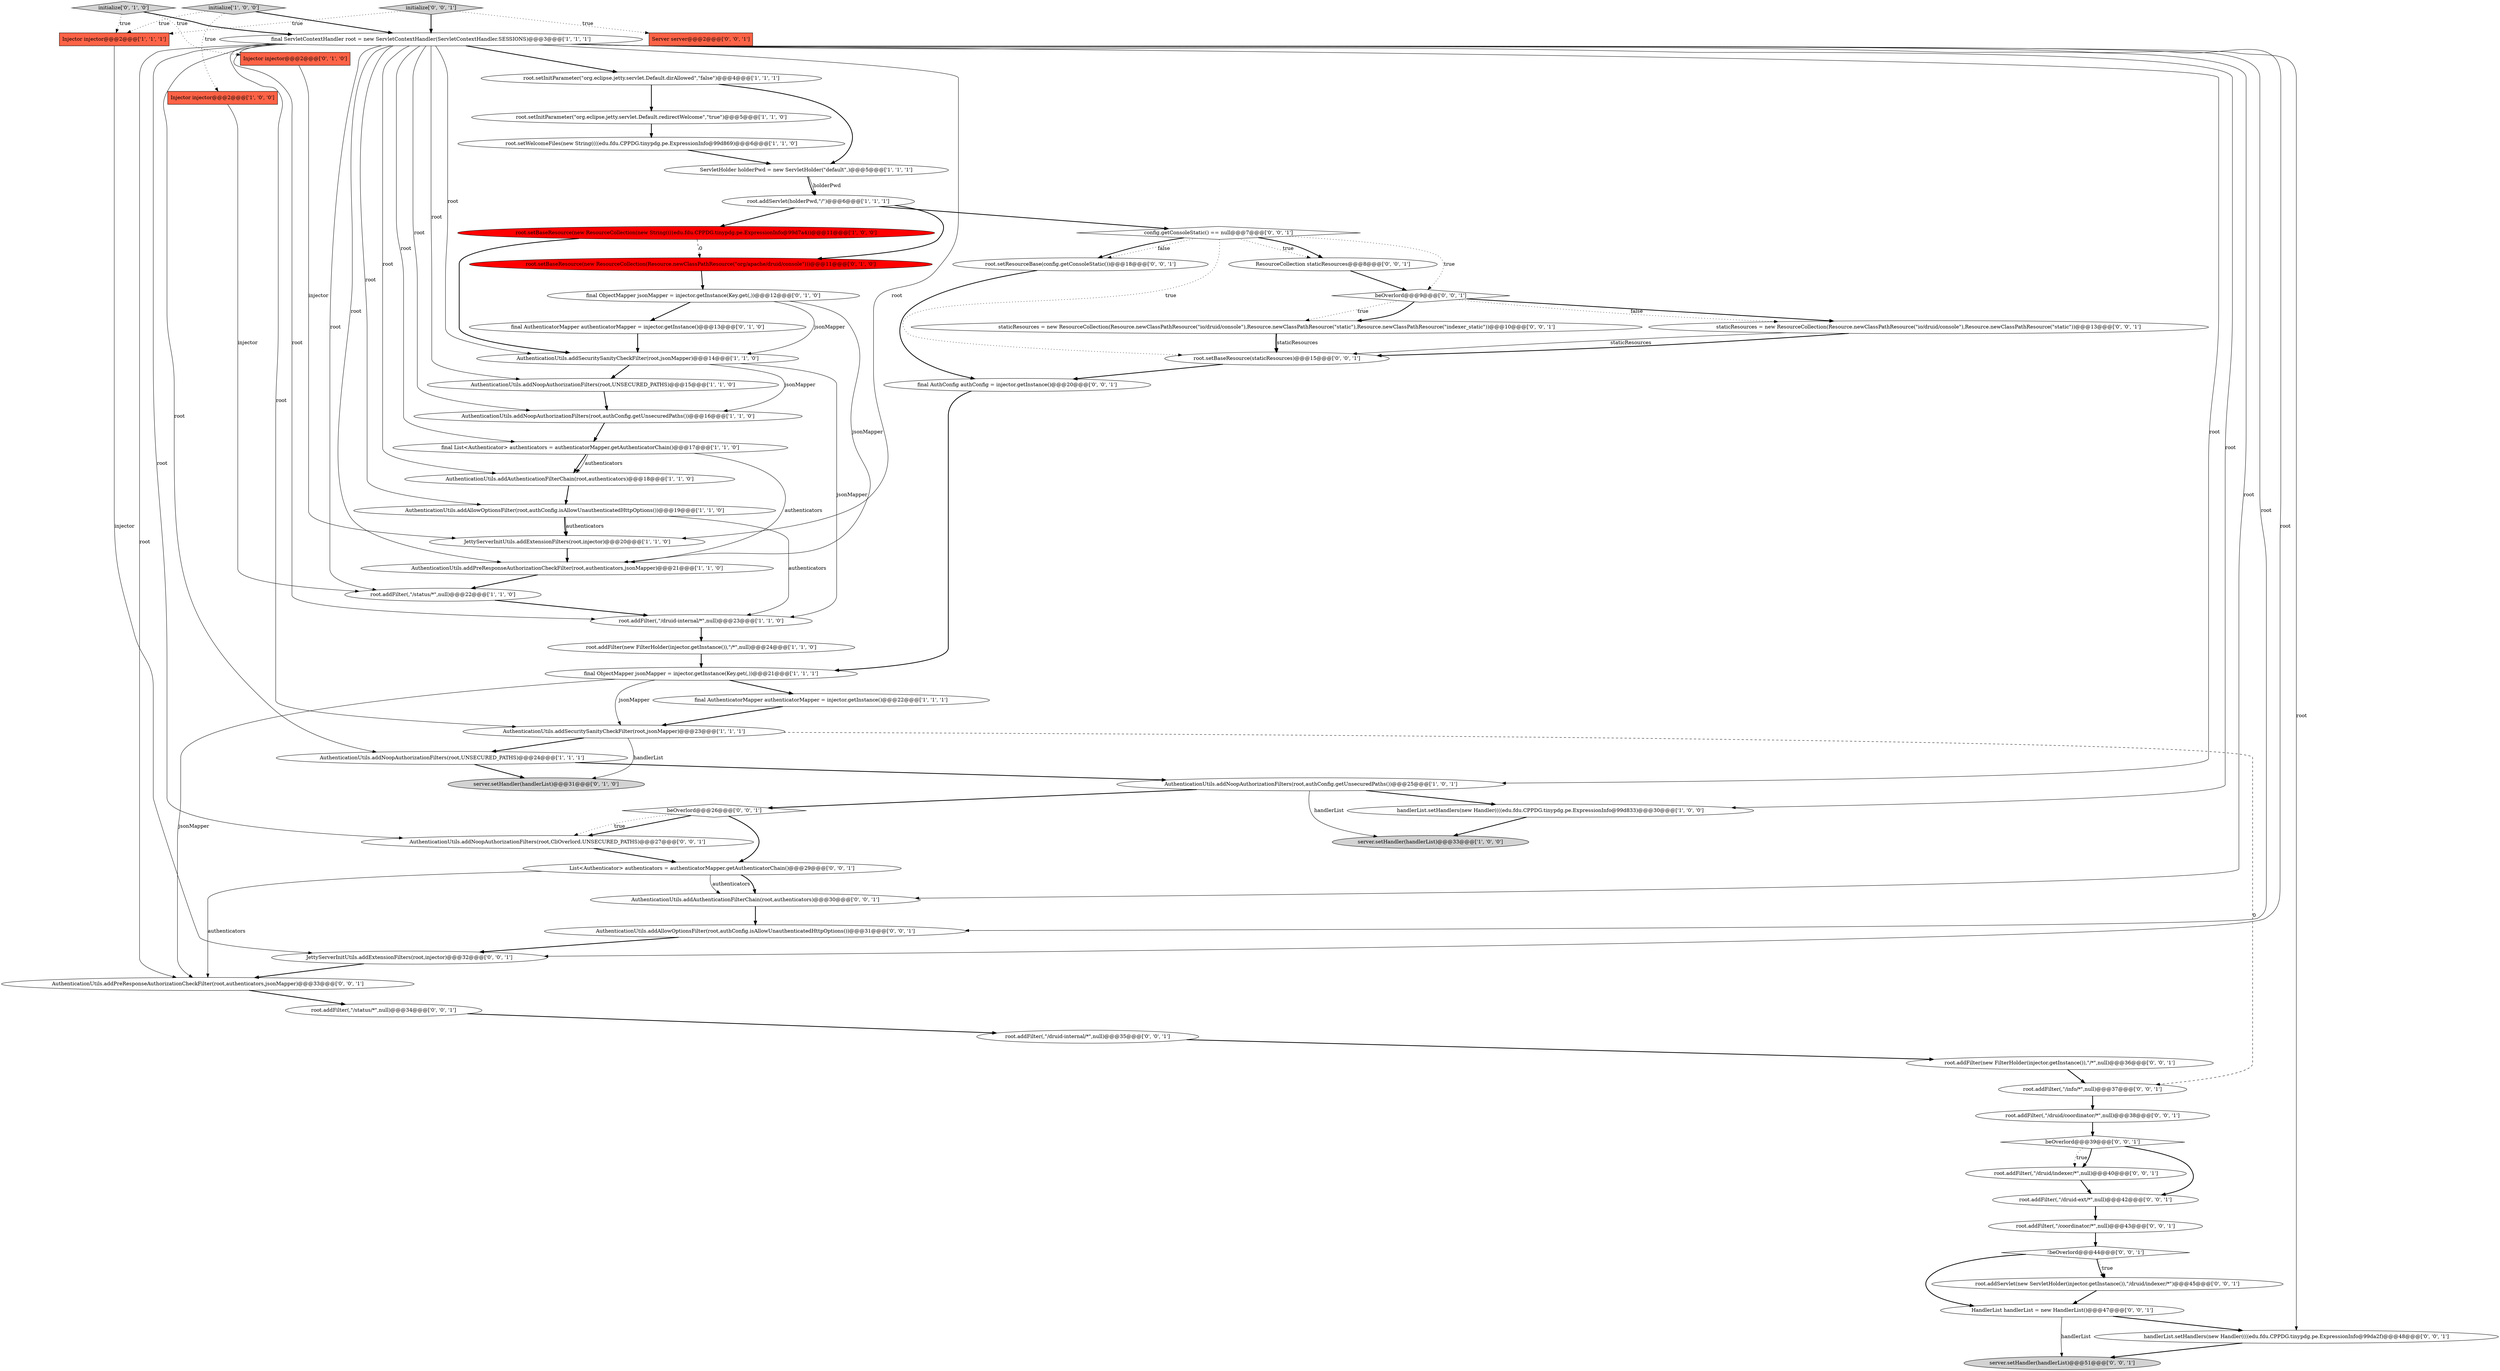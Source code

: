 digraph {
16 [style = filled, label = "root.addFilter(,\"/status/*\",null)@@@22@@@['1', '1', '0']", fillcolor = white, shape = ellipse image = "AAA0AAABBB1BBB"];
5 [style = filled, label = "final ObjectMapper jsonMapper = injector.getInstance(Key.get(,))@@@21@@@['1', '1', '1']", fillcolor = white, shape = ellipse image = "AAA0AAABBB1BBB"];
19 [style = filled, label = "root.addServlet(holderPwd,\"/\")@@@6@@@['1', '1', '1']", fillcolor = white, shape = ellipse image = "AAA0AAABBB1BBB"];
59 [style = filled, label = "root.addFilter(,\"/druid-ext/*\",null)@@@42@@@['0', '0', '1']", fillcolor = white, shape = ellipse image = "AAA0AAABBB3BBB"];
21 [style = filled, label = "final List<Authenticator> authenticators = authenticatorMapper.getAuthenticatorChain()@@@17@@@['1', '1', '0']", fillcolor = white, shape = ellipse image = "AAA0AAABBB1BBB"];
27 [style = filled, label = "AuthenticationUtils.addNoopAuthorizationFilters(root,UNSECURED_PATHS)@@@24@@@['1', '1', '1']", fillcolor = white, shape = ellipse image = "AAA0AAABBB1BBB"];
52 [style = filled, label = "AuthenticationUtils.addAuthenticationFilterChain(root,authenticators)@@@30@@@['0', '0', '1']", fillcolor = white, shape = ellipse image = "AAA0AAABBB3BBB"];
50 [style = filled, label = "root.addFilter(,\"/druid/indexer/*\",null)@@@40@@@['0', '0', '1']", fillcolor = white, shape = ellipse image = "AAA0AAABBB3BBB"];
48 [style = filled, label = "JettyServerInitUtils.addExtensionFilters(root,injector)@@@32@@@['0', '0', '1']", fillcolor = white, shape = ellipse image = "AAA0AAABBB3BBB"];
25 [style = filled, label = "root.setBaseResource(new ResourceCollection(new String((((edu.fdu.CPPDG.tinypdg.pe.ExpressionInfo@99d7a4))@@@11@@@['1', '0', '0']", fillcolor = red, shape = ellipse image = "AAA1AAABBB1BBB"];
60 [style = filled, label = "beOverlord@@@26@@@['0', '0', '1']", fillcolor = white, shape = diamond image = "AAA0AAABBB3BBB"];
6 [style = filled, label = "ServletHolder holderPwd = new ServletHolder(\"default\",)@@@5@@@['1', '1', '1']", fillcolor = white, shape = ellipse image = "AAA0AAABBB1BBB"];
51 [style = filled, label = "root.addFilter(,\"/coordinator/*\",null)@@@43@@@['0', '0', '1']", fillcolor = white, shape = ellipse image = "AAA0AAABBB3BBB"];
45 [style = filled, label = "beOverlord@@@9@@@['0', '0', '1']", fillcolor = white, shape = diamond image = "AAA0AAABBB3BBB"];
58 [style = filled, label = "!beOverlord@@@44@@@['0', '0', '1']", fillcolor = white, shape = diamond image = "AAA0AAABBB3BBB"];
49 [style = filled, label = "AuthenticationUtils.addNoopAuthorizationFilters(root,CliOverlord.UNSECURED_PATHS)@@@27@@@['0', '0', '1']", fillcolor = white, shape = ellipse image = "AAA0AAABBB3BBB"];
18 [style = filled, label = "AuthenticationUtils.addNoopAuthorizationFilters(root,authConfig.getUnsecuredPaths())@@@25@@@['1', '0', '1']", fillcolor = white, shape = ellipse image = "AAA0AAABBB1BBB"];
26 [style = filled, label = "root.setInitParameter(\"org.eclipse.jetty.servlet.Default.dirAllowed\",\"false\")@@@4@@@['1', '1', '1']", fillcolor = white, shape = ellipse image = "AAA0AAABBB1BBB"];
11 [style = filled, label = "final ServletContextHandler root = new ServletContextHandler(ServletContextHandler.SESSIONS)@@@3@@@['1', '1', '1']", fillcolor = white, shape = ellipse image = "AAA0AAABBB1BBB"];
15 [style = filled, label = "AuthenticationUtils.addPreResponseAuthorizationCheckFilter(root,authenticators,jsonMapper)@@@21@@@['1', '1', '0']", fillcolor = white, shape = ellipse image = "AAA0AAABBB1BBB"];
0 [style = filled, label = "AuthenticationUtils.addAuthenticationFilterChain(root,authenticators)@@@18@@@['1', '1', '0']", fillcolor = white, shape = ellipse image = "AAA0AAABBB1BBB"];
57 [style = filled, label = "root.setBaseResource(staticResources)@@@15@@@['0', '0', '1']", fillcolor = white, shape = ellipse image = "AAA0AAABBB3BBB"];
32 [style = filled, label = "root.setBaseResource(new ResourceCollection(Resource.newClassPathResource(\"org/apache/druid/console\")))@@@11@@@['0', '1', '0']", fillcolor = red, shape = ellipse image = "AAA1AAABBB2BBB"];
34 [style = filled, label = "AuthenticationUtils.addPreResponseAuthorizationCheckFilter(root,authenticators,jsonMapper)@@@33@@@['0', '0', '1']", fillcolor = white, shape = ellipse image = "AAA0AAABBB3BBB"];
55 [style = filled, label = "root.setResourceBase(config.getConsoleStatic())@@@18@@@['0', '0', '1']", fillcolor = white, shape = ellipse image = "AAA0AAABBB3BBB"];
63 [style = filled, label = "root.addFilter(new FilterHolder(injector.getInstance()),\"/*\",null)@@@36@@@['0', '0', '1']", fillcolor = white, shape = ellipse image = "AAA0AAABBB3BBB"];
33 [style = filled, label = "final AuthenticatorMapper authenticatorMapper = injector.getInstance()@@@13@@@['0', '1', '0']", fillcolor = white, shape = ellipse image = "AAA0AAABBB2BBB"];
10 [style = filled, label = "initialize['1', '0', '0']", fillcolor = lightgray, shape = diamond image = "AAA0AAABBB1BBB"];
62 [style = filled, label = "HandlerList handlerList = new HandlerList()@@@47@@@['0', '0', '1']", fillcolor = white, shape = ellipse image = "AAA0AAABBB3BBB"];
56 [style = filled, label = "root.addFilter(,\"/druid-internal/*\",null)@@@35@@@['0', '0', '1']", fillcolor = white, shape = ellipse image = "AAA0AAABBB3BBB"];
30 [style = filled, label = "Injector injector@@@2@@@['0', '1', '0']", fillcolor = tomato, shape = box image = "AAA0AAABBB2BBB"];
7 [style = filled, label = "Injector injector@@@2@@@['1', '0', '0']", fillcolor = tomato, shape = box image = "AAA0AAABBB1BBB"];
1 [style = filled, label = "JettyServerInitUtils.addExtensionFilters(root,injector)@@@20@@@['1', '1', '0']", fillcolor = white, shape = ellipse image = "AAA0AAABBB1BBB"];
41 [style = filled, label = "staticResources = new ResourceCollection(Resource.newClassPathResource(\"io/druid/console\"),Resource.newClassPathResource(\"static\"))@@@13@@@['0', '0', '1']", fillcolor = white, shape = ellipse image = "AAA0AAABBB3BBB"];
39 [style = filled, label = "ResourceCollection staticResources@@@8@@@['0', '0', '1']", fillcolor = white, shape = ellipse image = "AAA0AAABBB3BBB"];
46 [style = filled, label = "root.addServlet(new ServletHolder(injector.getInstance()),\"/druid/indexer/*\")@@@45@@@['0', '0', '1']", fillcolor = white, shape = ellipse image = "AAA0AAABBB3BBB"];
24 [style = filled, label = "server.setHandler(handlerList)@@@33@@@['1', '0', '0']", fillcolor = lightgray, shape = ellipse image = "AAA0AAABBB1BBB"];
9 [style = filled, label = "root.addFilter(new FilterHolder(injector.getInstance()),\"/*\",null)@@@24@@@['1', '1', '0']", fillcolor = white, shape = ellipse image = "AAA0AAABBB1BBB"];
64 [style = filled, label = "initialize['0', '0', '1']", fillcolor = lightgray, shape = diamond image = "AAA0AAABBB3BBB"];
4 [style = filled, label = "final AuthenticatorMapper authenticatorMapper = injector.getInstance()@@@22@@@['1', '1', '1']", fillcolor = white, shape = ellipse image = "AAA0AAABBB1BBB"];
44 [style = filled, label = "handlerList.setHandlers(new Handler((((edu.fdu.CPPDG.tinypdg.pe.ExpressionInfo@99da2f)@@@48@@@['0', '0', '1']", fillcolor = white, shape = ellipse image = "AAA0AAABBB3BBB"];
35 [style = filled, label = "staticResources = new ResourceCollection(Resource.newClassPathResource(\"io/druid/console\"),Resource.newClassPathResource(\"static\"),Resource.newClassPathResource(\"indexer_static\"))@@@10@@@['0', '0', '1']", fillcolor = white, shape = ellipse image = "AAA0AAABBB3BBB"];
31 [style = filled, label = "initialize['0', '1', '0']", fillcolor = lightgray, shape = diamond image = "AAA0AAABBB2BBB"];
23 [style = filled, label = "root.addFilter(,\"/druid-internal/*\",null)@@@23@@@['1', '1', '0']", fillcolor = white, shape = ellipse image = "AAA0AAABBB1BBB"];
29 [style = filled, label = "server.setHandler(handlerList)@@@31@@@['0', '1', '0']", fillcolor = lightgray, shape = ellipse image = "AAA0AAABBB2BBB"];
40 [style = filled, label = "Server server@@@2@@@['0', '0', '1']", fillcolor = tomato, shape = box image = "AAA0AAABBB3BBB"];
37 [style = filled, label = "beOverlord@@@39@@@['0', '0', '1']", fillcolor = white, shape = diamond image = "AAA0AAABBB3BBB"];
3 [style = filled, label = "AuthenticationUtils.addSecuritySanityCheckFilter(root,jsonMapper)@@@23@@@['1', '1', '1']", fillcolor = white, shape = ellipse image = "AAA0AAABBB1BBB"];
22 [style = filled, label = "AuthenticationUtils.addNoopAuthorizationFilters(root,authConfig.getUnsecuredPaths())@@@16@@@['1', '1', '0']", fillcolor = white, shape = ellipse image = "AAA0AAABBB1BBB"];
42 [style = filled, label = "AuthenticationUtils.addAllowOptionsFilter(root,authConfig.isAllowUnauthenticatedHttpOptions())@@@31@@@['0', '0', '1']", fillcolor = white, shape = ellipse image = "AAA0AAABBB3BBB"];
54 [style = filled, label = "List<Authenticator> authenticators = authenticatorMapper.getAuthenticatorChain()@@@29@@@['0', '0', '1']", fillcolor = white, shape = ellipse image = "AAA0AAABBB3BBB"];
38 [style = filled, label = "final AuthConfig authConfig = injector.getInstance()@@@20@@@['0', '0', '1']", fillcolor = white, shape = ellipse image = "AAA0AAABBB3BBB"];
12 [style = filled, label = "AuthenticationUtils.addNoopAuthorizationFilters(root,UNSECURED_PATHS)@@@15@@@['1', '1', '0']", fillcolor = white, shape = ellipse image = "AAA0AAABBB1BBB"];
14 [style = filled, label = "handlerList.setHandlers(new Handler((((edu.fdu.CPPDG.tinypdg.pe.ExpressionInfo@99d833)@@@30@@@['1', '0', '0']", fillcolor = white, shape = ellipse image = "AAA0AAABBB1BBB"];
13 [style = filled, label = "root.setInitParameter(\"org.eclipse.jetty.servlet.Default.redirectWelcome\",\"true\")@@@5@@@['1', '1', '0']", fillcolor = white, shape = ellipse image = "AAA0AAABBB1BBB"];
61 [style = filled, label = "root.addFilter(,\"/status/*\",null)@@@34@@@['0', '0', '1']", fillcolor = white, shape = ellipse image = "AAA0AAABBB3BBB"];
17 [style = filled, label = "AuthenticationUtils.addSecuritySanityCheckFilter(root,jsonMapper)@@@14@@@['1', '1', '0']", fillcolor = white, shape = ellipse image = "AAA0AAABBB1BBB"];
8 [style = filled, label = "root.setWelcomeFiles(new String((((edu.fdu.CPPDG.tinypdg.pe.ExpressionInfo@99d869)@@@6@@@['1', '1', '0']", fillcolor = white, shape = ellipse image = "AAA0AAABBB1BBB"];
28 [style = filled, label = "final ObjectMapper jsonMapper = injector.getInstance(Key.get(,))@@@12@@@['0', '1', '0']", fillcolor = white, shape = ellipse image = "AAA0AAABBB2BBB"];
36 [style = filled, label = "root.addFilter(,\"/druid/coordinator/*\",null)@@@38@@@['0', '0', '1']", fillcolor = white, shape = ellipse image = "AAA0AAABBB3BBB"];
2 [style = filled, label = "AuthenticationUtils.addAllowOptionsFilter(root,authConfig.isAllowUnauthenticatedHttpOptions())@@@19@@@['1', '1', '0']", fillcolor = white, shape = ellipse image = "AAA0AAABBB1BBB"];
43 [style = filled, label = "root.addFilter(,\"/info/*\",null)@@@37@@@['0', '0', '1']", fillcolor = white, shape = ellipse image = "AAA0AAABBB3BBB"];
47 [style = filled, label = "server.setHandler(handlerList)@@@51@@@['0', '0', '1']", fillcolor = lightgray, shape = ellipse image = "AAA0AAABBB3BBB"];
20 [style = filled, label = "Injector injector@@@2@@@['1', '1', '1']", fillcolor = tomato, shape = box image = "AAA0AAABBB1BBB"];
53 [style = filled, label = "config.getConsoleStatic() == null@@@7@@@['0', '0', '1']", fillcolor = white, shape = diamond image = "AAA0AAABBB3BBB"];
14->24 [style = bold, label=""];
34->61 [style = bold, label=""];
61->56 [style = bold, label=""];
2->23 [style = solid, label="authenticators"];
11->15 [style = solid, label="root"];
53->39 [style = dotted, label="true"];
59->51 [style = bold, label=""];
11->49 [style = solid, label="root"];
11->21 [style = solid, label="root"];
8->6 [style = bold, label=""];
21->15 [style = solid, label="authenticators"];
11->22 [style = solid, label="root"];
42->48 [style = bold, label=""];
53->57 [style = dotted, label="true"];
53->39 [style = bold, label=""];
11->16 [style = solid, label="root"];
11->17 [style = solid, label="root"];
3->27 [style = bold, label=""];
58->62 [style = bold, label=""];
37->50 [style = dotted, label="true"];
20->48 [style = solid, label="injector"];
11->2 [style = solid, label="root"];
10->20 [style = dotted, label="true"];
54->52 [style = solid, label="authenticators"];
9->5 [style = bold, label=""];
57->38 [style = bold, label=""];
10->7 [style = dotted, label="true"];
11->42 [style = solid, label="root"];
45->35 [style = bold, label=""];
48->34 [style = bold, label=""];
44->47 [style = bold, label=""];
12->22 [style = bold, label=""];
10->11 [style = bold, label=""];
45->41 [style = bold, label=""];
54->52 [style = bold, label=""];
63->43 [style = bold, label=""];
4->3 [style = bold, label=""];
5->3 [style = solid, label="jsonMapper"];
64->40 [style = dotted, label="true"];
21->0 [style = bold, label=""];
11->14 [style = solid, label="root"];
11->48 [style = solid, label="root"];
45->41 [style = dotted, label="false"];
53->55 [style = dotted, label="false"];
39->45 [style = bold, label=""];
55->38 [style = bold, label=""];
54->34 [style = solid, label="authenticators"];
51->58 [style = bold, label=""];
26->6 [style = bold, label=""];
35->57 [style = solid, label="staticResources"];
31->11 [style = bold, label=""];
26->13 [style = bold, label=""];
19->25 [style = bold, label=""];
35->57 [style = bold, label=""];
64->11 [style = bold, label=""];
31->30 [style = dotted, label="true"];
52->42 [style = bold, label=""];
11->3 [style = solid, label="root"];
5->34 [style = solid, label="jsonMapper"];
28->17 [style = solid, label="jsonMapper"];
58->46 [style = bold, label=""];
11->52 [style = solid, label="root"];
36->37 [style = bold, label=""];
27->29 [style = bold, label=""];
3->29 [style = solid, label="handlerList"];
49->54 [style = bold, label=""];
17->22 [style = solid, label="jsonMapper"];
11->26 [style = bold, label=""];
11->18 [style = solid, label="root"];
38->5 [style = bold, label=""];
60->54 [style = bold, label=""];
28->15 [style = solid, label="jsonMapper"];
27->18 [style = bold, label=""];
11->12 [style = solid, label="root"];
2->1 [style = bold, label=""];
11->27 [style = solid, label="root"];
43->36 [style = bold, label=""];
18->60 [style = bold, label=""];
21->0 [style = solid, label="authenticators"];
16->23 [style = bold, label=""];
53->45 [style = dotted, label="true"];
62->44 [style = bold, label=""];
25->17 [style = bold, label=""];
11->0 [style = solid, label="root"];
60->49 [style = bold, label=""];
58->46 [style = dotted, label="true"];
17->12 [style = bold, label=""];
19->32 [style = bold, label=""];
19->53 [style = bold, label=""];
5->4 [style = bold, label=""];
11->44 [style = solid, label="root"];
56->63 [style = bold, label=""];
18->24 [style = solid, label="handlerList"];
33->17 [style = bold, label=""];
53->55 [style = bold, label=""];
6->19 [style = solid, label="holderPwd"];
25->32 [style = dashed, label="0"];
17->23 [style = solid, label="jsonMapper"];
2->1 [style = solid, label="authenticators"];
1->15 [style = bold, label=""];
0->2 [style = bold, label=""];
62->47 [style = solid, label="handlerList"];
22->21 [style = bold, label=""];
7->16 [style = solid, label="injector"];
6->19 [style = bold, label=""];
15->16 [style = bold, label=""];
41->57 [style = solid, label="staticResources"];
41->57 [style = bold, label=""];
31->20 [style = dotted, label="true"];
11->34 [style = solid, label="root"];
60->49 [style = dotted, label="true"];
28->33 [style = bold, label=""];
37->59 [style = bold, label=""];
3->43 [style = dashed, label="0"];
45->35 [style = dotted, label="true"];
11->1 [style = solid, label="root"];
11->23 [style = solid, label="root"];
64->20 [style = dotted, label="true"];
13->8 [style = bold, label=""];
23->9 [style = bold, label=""];
32->28 [style = bold, label=""];
46->62 [style = bold, label=""];
18->14 [style = bold, label=""];
30->1 [style = solid, label="injector"];
37->50 [style = bold, label=""];
50->59 [style = bold, label=""];
}
